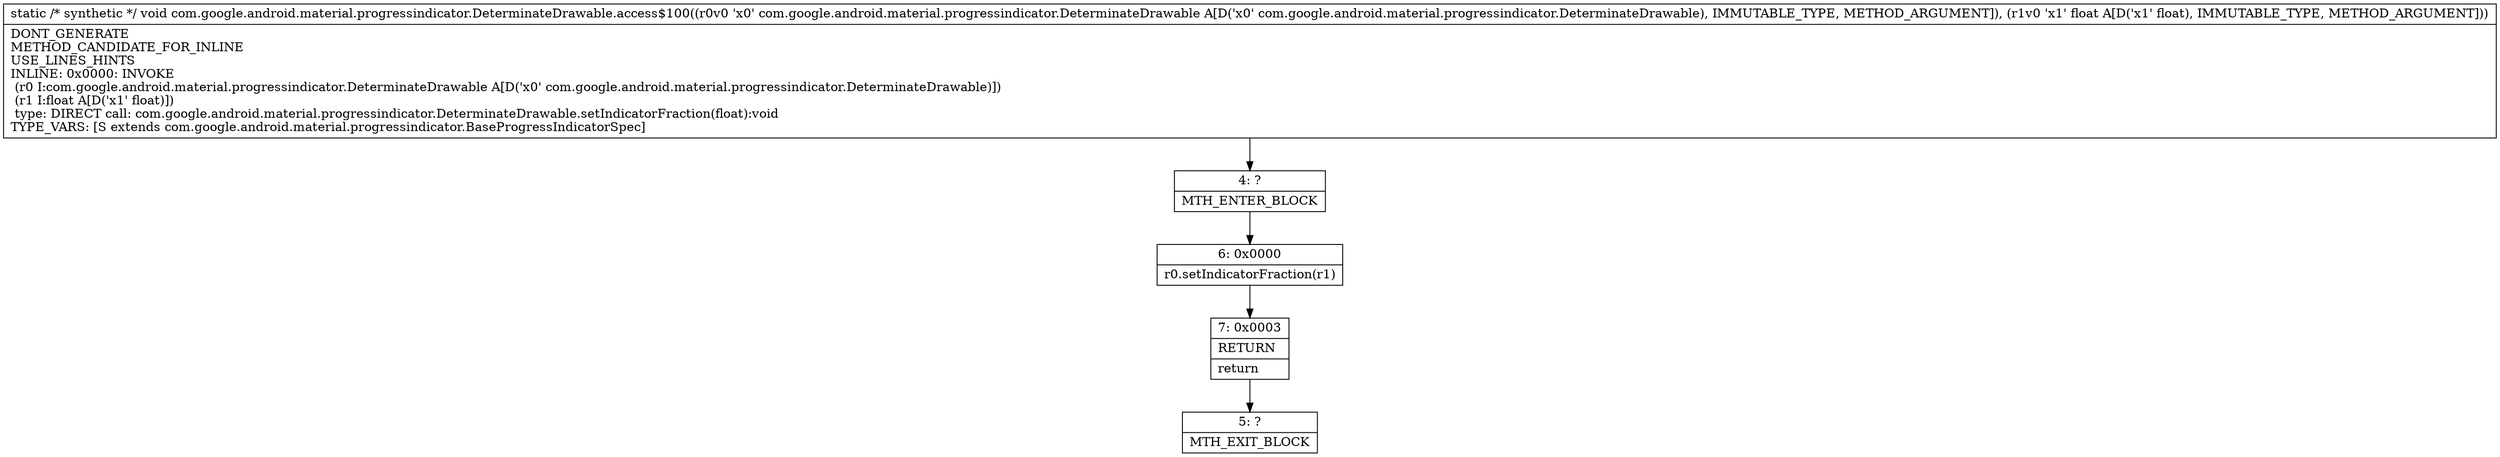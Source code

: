 digraph "CFG forcom.google.android.material.progressindicator.DeterminateDrawable.access$100(Lcom\/google\/android\/material\/progressindicator\/DeterminateDrawable;F)V" {
Node_4 [shape=record,label="{4\:\ ?|MTH_ENTER_BLOCK\l}"];
Node_6 [shape=record,label="{6\:\ 0x0000|r0.setIndicatorFraction(r1)\l}"];
Node_7 [shape=record,label="{7\:\ 0x0003|RETURN\l|return\l}"];
Node_5 [shape=record,label="{5\:\ ?|MTH_EXIT_BLOCK\l}"];
MethodNode[shape=record,label="{static \/* synthetic *\/ void com.google.android.material.progressindicator.DeterminateDrawable.access$100((r0v0 'x0' com.google.android.material.progressindicator.DeterminateDrawable A[D('x0' com.google.android.material.progressindicator.DeterminateDrawable), IMMUTABLE_TYPE, METHOD_ARGUMENT]), (r1v0 'x1' float A[D('x1' float), IMMUTABLE_TYPE, METHOD_ARGUMENT]))  | DONT_GENERATE\lMETHOD_CANDIDATE_FOR_INLINE\lUSE_LINES_HINTS\lINLINE: 0x0000: INVOKE  \l  (r0 I:com.google.android.material.progressindicator.DeterminateDrawable A[D('x0' com.google.android.material.progressindicator.DeterminateDrawable)])\l  (r1 I:float A[D('x1' float)])\l type: DIRECT call: com.google.android.material.progressindicator.DeterminateDrawable.setIndicatorFraction(float):void\lTYPE_VARS: [S extends com.google.android.material.progressindicator.BaseProgressIndicatorSpec]\l}"];
MethodNode -> Node_4;Node_4 -> Node_6;
Node_6 -> Node_7;
Node_7 -> Node_5;
}

